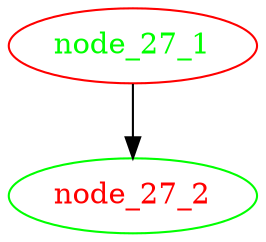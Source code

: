 digraph graph_27
{
	node_27_1
	[
		color = red
		fontcolor = green
	]
	node_27_2
	[
		color = green
		fontcolor = red
	]
	node_27_1 -> node_27_2
}

